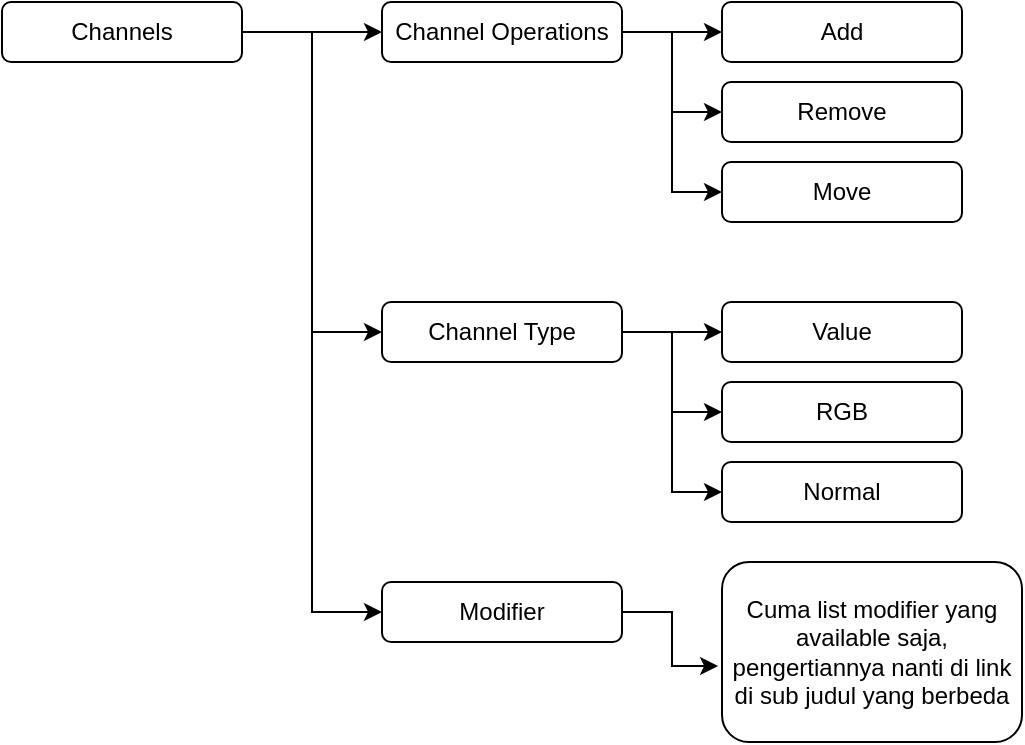 <mxfile version="16.6.2" type="github">
  <diagram id="EhwaKsAPKIZbmOEUkj3C" name="Page-1">
    <mxGraphModel dx="1422" dy="736" grid="1" gridSize="10" guides="1" tooltips="1" connect="1" arrows="1" fold="1" page="1" pageScale="1" pageWidth="850" pageHeight="1100" math="0" shadow="0">
      <root>
        <mxCell id="0" />
        <mxCell id="1" parent="0" />
        <mxCell id="enuT8qcbY2x_6Z-qv4gx-14" style="edgeStyle=orthogonalEdgeStyle;rounded=0;orthogonalLoop=1;jettySize=auto;html=1;" edge="1" parent="1" source="enuT8qcbY2x_6Z-qv4gx-2" target="enuT8qcbY2x_6Z-qv4gx-3">
          <mxGeometry relative="1" as="geometry" />
        </mxCell>
        <mxCell id="enuT8qcbY2x_6Z-qv4gx-19" style="edgeStyle=orthogonalEdgeStyle;rounded=0;orthogonalLoop=1;jettySize=auto;html=1;exitX=1;exitY=0.5;exitDx=0;exitDy=0;entryX=0;entryY=0.5;entryDx=0;entryDy=0;" edge="1" parent="1" source="enuT8qcbY2x_6Z-qv4gx-2" target="enuT8qcbY2x_6Z-qv4gx-4">
          <mxGeometry relative="1" as="geometry" />
        </mxCell>
        <mxCell id="enuT8qcbY2x_6Z-qv4gx-20" style="edgeStyle=orthogonalEdgeStyle;rounded=0;orthogonalLoop=1;jettySize=auto;html=1;exitX=1;exitY=0.5;exitDx=0;exitDy=0;entryX=0;entryY=0.5;entryDx=0;entryDy=0;" edge="1" parent="1" source="enuT8qcbY2x_6Z-qv4gx-2" target="enuT8qcbY2x_6Z-qv4gx-11">
          <mxGeometry relative="1" as="geometry" />
        </mxCell>
        <mxCell id="enuT8qcbY2x_6Z-qv4gx-2" value="Channels" style="rounded=1;whiteSpace=wrap;html=1;" vertex="1" parent="1">
          <mxGeometry x="40" y="50" width="120" height="30" as="geometry" />
        </mxCell>
        <mxCell id="enuT8qcbY2x_6Z-qv4gx-16" style="edgeStyle=orthogonalEdgeStyle;rounded=0;orthogonalLoop=1;jettySize=auto;html=1;exitX=1;exitY=0.5;exitDx=0;exitDy=0;" edge="1" parent="1" source="enuT8qcbY2x_6Z-qv4gx-3" target="enuT8qcbY2x_6Z-qv4gx-5">
          <mxGeometry relative="1" as="geometry" />
        </mxCell>
        <mxCell id="enuT8qcbY2x_6Z-qv4gx-17" style="edgeStyle=orthogonalEdgeStyle;rounded=0;orthogonalLoop=1;jettySize=auto;html=1;exitX=1;exitY=0.5;exitDx=0;exitDy=0;entryX=0;entryY=0.5;entryDx=0;entryDy=0;" edge="1" parent="1" source="enuT8qcbY2x_6Z-qv4gx-3" target="enuT8qcbY2x_6Z-qv4gx-6">
          <mxGeometry relative="1" as="geometry" />
        </mxCell>
        <mxCell id="enuT8qcbY2x_6Z-qv4gx-18" style="edgeStyle=orthogonalEdgeStyle;rounded=0;orthogonalLoop=1;jettySize=auto;html=1;exitX=1;exitY=0.5;exitDx=0;exitDy=0;entryX=0;entryY=0.5;entryDx=0;entryDy=0;" edge="1" parent="1" source="enuT8qcbY2x_6Z-qv4gx-3" target="enuT8qcbY2x_6Z-qv4gx-7">
          <mxGeometry relative="1" as="geometry" />
        </mxCell>
        <mxCell id="enuT8qcbY2x_6Z-qv4gx-3" value="Channel Operations" style="rounded=1;whiteSpace=wrap;html=1;" vertex="1" parent="1">
          <mxGeometry x="230" y="50" width="120" height="30" as="geometry" />
        </mxCell>
        <mxCell id="enuT8qcbY2x_6Z-qv4gx-21" style="edgeStyle=orthogonalEdgeStyle;rounded=0;orthogonalLoop=1;jettySize=auto;html=1;exitX=1;exitY=0.5;exitDx=0;exitDy=0;entryX=0;entryY=0.5;entryDx=0;entryDy=0;" edge="1" parent="1" source="enuT8qcbY2x_6Z-qv4gx-4" target="enuT8qcbY2x_6Z-qv4gx-8">
          <mxGeometry relative="1" as="geometry" />
        </mxCell>
        <mxCell id="enuT8qcbY2x_6Z-qv4gx-22" style="edgeStyle=orthogonalEdgeStyle;rounded=0;orthogonalLoop=1;jettySize=auto;html=1;exitX=1;exitY=0.5;exitDx=0;exitDy=0;entryX=0;entryY=0.5;entryDx=0;entryDy=0;" edge="1" parent="1" source="enuT8qcbY2x_6Z-qv4gx-4" target="enuT8qcbY2x_6Z-qv4gx-9">
          <mxGeometry relative="1" as="geometry" />
        </mxCell>
        <mxCell id="enuT8qcbY2x_6Z-qv4gx-23" style="edgeStyle=orthogonalEdgeStyle;rounded=0;orthogonalLoop=1;jettySize=auto;html=1;exitX=1;exitY=0.5;exitDx=0;exitDy=0;entryX=0;entryY=0.5;entryDx=0;entryDy=0;" edge="1" parent="1" source="enuT8qcbY2x_6Z-qv4gx-4" target="enuT8qcbY2x_6Z-qv4gx-10">
          <mxGeometry relative="1" as="geometry" />
        </mxCell>
        <mxCell id="enuT8qcbY2x_6Z-qv4gx-4" value="Channel Type" style="rounded=1;whiteSpace=wrap;html=1;" vertex="1" parent="1">
          <mxGeometry x="230" y="200" width="120" height="30" as="geometry" />
        </mxCell>
        <mxCell id="enuT8qcbY2x_6Z-qv4gx-5" value="Add" style="rounded=1;whiteSpace=wrap;html=1;" vertex="1" parent="1">
          <mxGeometry x="400" y="50" width="120" height="30" as="geometry" />
        </mxCell>
        <mxCell id="enuT8qcbY2x_6Z-qv4gx-6" value="Remove" style="rounded=1;whiteSpace=wrap;html=1;" vertex="1" parent="1">
          <mxGeometry x="400" y="90" width="120" height="30" as="geometry" />
        </mxCell>
        <mxCell id="enuT8qcbY2x_6Z-qv4gx-7" value="Move" style="rounded=1;whiteSpace=wrap;html=1;" vertex="1" parent="1">
          <mxGeometry x="400" y="130" width="120" height="30" as="geometry" />
        </mxCell>
        <mxCell id="enuT8qcbY2x_6Z-qv4gx-8" value="Value" style="rounded=1;whiteSpace=wrap;html=1;" vertex="1" parent="1">
          <mxGeometry x="400" y="200" width="120" height="30" as="geometry" />
        </mxCell>
        <mxCell id="enuT8qcbY2x_6Z-qv4gx-9" value="RGB" style="rounded=1;whiteSpace=wrap;html=1;" vertex="1" parent="1">
          <mxGeometry x="400" y="240" width="120" height="30" as="geometry" />
        </mxCell>
        <mxCell id="enuT8qcbY2x_6Z-qv4gx-10" value="Normal" style="rounded=1;whiteSpace=wrap;html=1;" vertex="1" parent="1">
          <mxGeometry x="400" y="280" width="120" height="30" as="geometry" />
        </mxCell>
        <mxCell id="enuT8qcbY2x_6Z-qv4gx-27" style="edgeStyle=orthogonalEdgeStyle;rounded=0;orthogonalLoop=1;jettySize=auto;html=1;exitX=1;exitY=0.5;exitDx=0;exitDy=0;entryX=-0.013;entryY=0.578;entryDx=0;entryDy=0;entryPerimeter=0;" edge="1" parent="1" source="enuT8qcbY2x_6Z-qv4gx-11" target="enuT8qcbY2x_6Z-qv4gx-12">
          <mxGeometry relative="1" as="geometry" />
        </mxCell>
        <mxCell id="enuT8qcbY2x_6Z-qv4gx-11" value="Modifier" style="rounded=1;whiteSpace=wrap;html=1;" vertex="1" parent="1">
          <mxGeometry x="230" y="340" width="120" height="30" as="geometry" />
        </mxCell>
        <mxCell id="enuT8qcbY2x_6Z-qv4gx-12" value="Cuma list modifier yang available saja, pengertiannya nanti di link di sub judul yang berbeda" style="rounded=1;whiteSpace=wrap;html=1;" vertex="1" parent="1">
          <mxGeometry x="400" y="330" width="150" height="90" as="geometry" />
        </mxCell>
      </root>
    </mxGraphModel>
  </diagram>
</mxfile>
